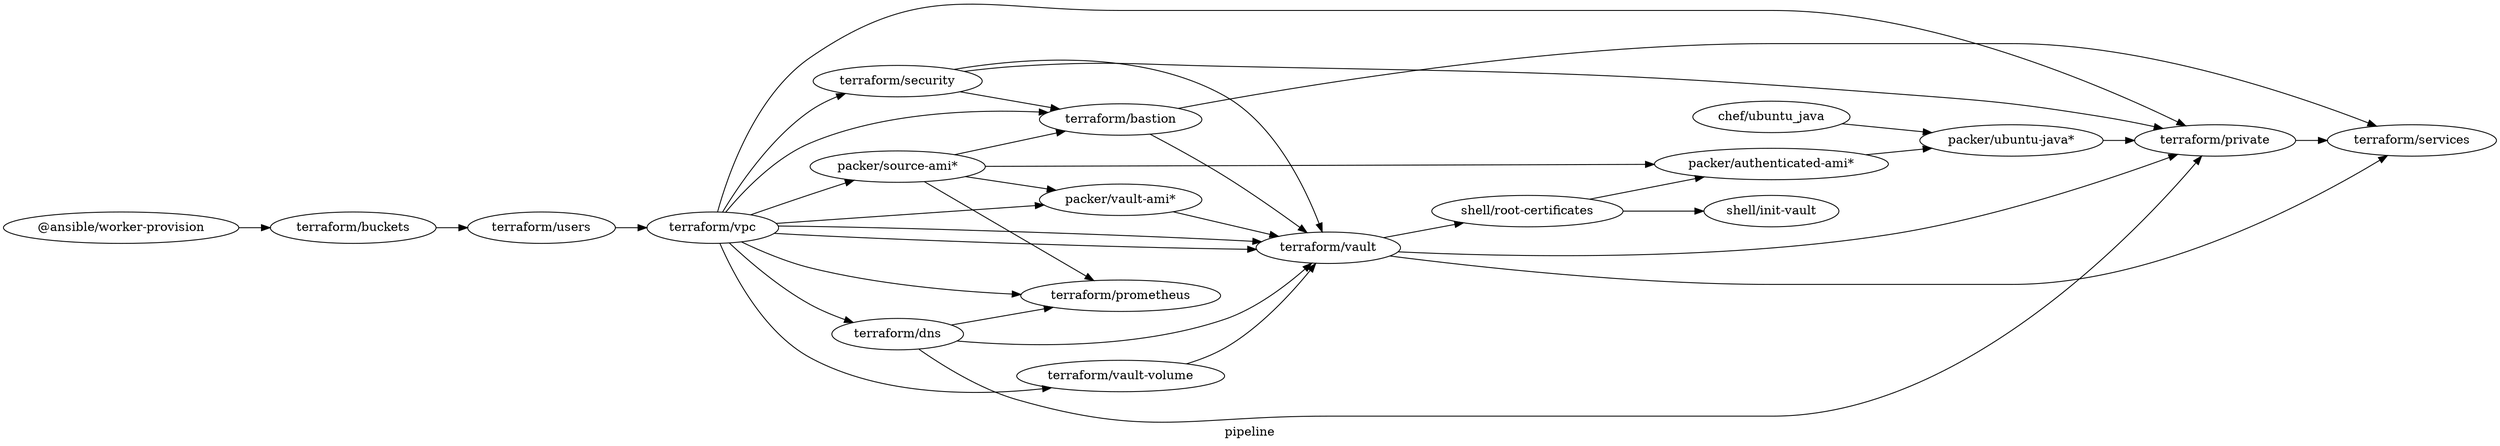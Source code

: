 digraph G {
  label="pipeline";
  rankdir=LR;

/* List your components */
"@ansible/worker-provision";
"terraform/buckets";
"chef/ubuntu_java";
"packer/source-ami*";
"packer/ubuntu-java*";
"terraform/vpc";
"terraform/users";
"terraform/bastion";
 "terraform/private";

 /*
"terraform/repository";
"terraform/repository-volume";
*/

"packer/vault-ami*";
"terraform/vault";
"terraform/security";
"terraform/services";
"terraform/dns";
"shell/root-certificates";
"packer/authenticated-ami*";

/*
"terraform/vpc" -> "terraform/repository-volume";
"terraform/repository-volume" -> "terraform/repository";
*/
/*
"terraform/repository" -> "terraform/bastion";
"terraform/vpc" -> "terraform/repository";
*/

"packer/source-ami*" -> "terraform/prometheus";
"terraform/vpc" -> "terraform/prometheus";


/* "terraform/elasticsearch"; */

/* List dependencies */
"@ansible/worker-provision" -> "terraform/buckets"
"packer/source-ami*" -> "terraform/bastion";
"terraform/vpc" -> "terraform/vault";

"terraform/vpc" -> "terraform/dns";
 "terraform/vault" -> "terraform/private";


"terraform/vault" -> "terraform/services";
"terraform/bastion" -> "terraform/services";
"terraform/private" -> "terraform/services";

"terraform/vpc" -> "terraform/vault-volume";
"terraform/vpc" -> "packer/source-ami*";

"terraform/vpc" -> "packer/vault-ami*";
"packer/vault-ami*" -> "terraform/vault";

"terraform/vault-volume" -> "terraform/vault";

"packer/source-ami*" -> "packer/vault-ami*";

 "terraform/dns" -> "terraform/private";
 "terraform/dns" -> "terraform/vault";

"terraform/security" -> "terraform/vault"
"terraform/vpc" -> "terraform/vault";

"terraform/security" -> "terraform/bastion";
 "terraform/security" -> "terraform/private";
"terraform/vpc" -> "terraform/security";

"chef/ubuntu_java" -> "packer/ubuntu-java*";

"terraform/users" -> "terraform/vpc"

"terraform/vpc" ->"terraform/private";

"terraform/vpc" -> "terraform/bastion";
"terraform/vault" -> "shell/root-certificates";
"terraform/bastion" -> "terraform/vault";

"shell/root-certificates" -> "packer/authenticated-ami*";

"packer/ubuntu-java*" -> "terraform/private";

"packer/source-ami*" -> "packer/authenticated-ami*";
"packer/authenticated-ami*" -> "packer/ubuntu-java*";

"shell/root-certificates" -> "shell/init-vault";

 "terraform/dns" -> "terraform/prometheus";
 "terraform/buckets" -> "terraform/users";
}
